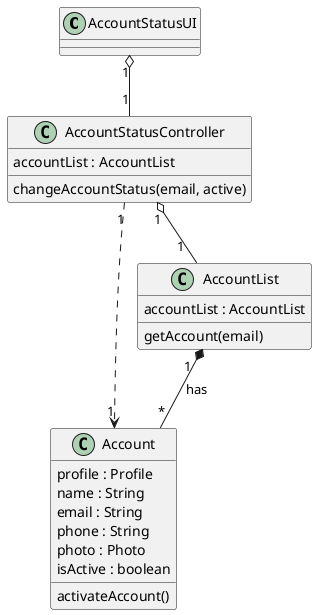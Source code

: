 @startuml

class AccountStatusUI {
}

class Account {
profile : Profile
name : String
email : String
phone : String
photo : Photo
isActive : boolean
activateAccount()
}

class AccountStatusController {
accountList : AccountList
changeAccountStatus(email, active)
}

class "AccountList" {
accountList : AccountList
getAccount(email)
}

AccountStatusController "1"..> "1" Account
AccountStatusController "1" o-- "1  " "AccountList"
AccountList "1  " *-- "*" Account : has
AccountStatusUI "1" o-- "1" AccountStatusController

@enduml
